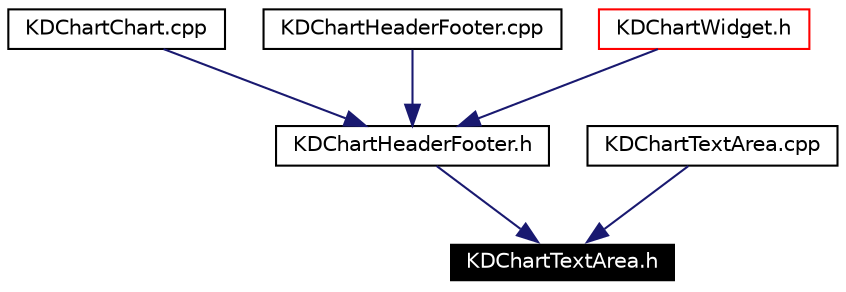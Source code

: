 digraph G
{
  edge [fontname="Helvetica",fontsize=10,labelfontname="Helvetica",labelfontsize=10];
  node [fontname="Helvetica",fontsize=10,shape=record];
  Node3005 [label="KDChartTextArea.h",height=0.2,width=0.4,color="white", fillcolor="black", style="filled" fontcolor="white"];
  Node3006 -> Node3005 [color="midnightblue",fontsize=10,style="solid",fontname="Helvetica"];
  Node3006 [label="KDChartHeaderFooter.h",height=0.2,width=0.4,color="black",URL="$_k_d_chart_header_footer_8h.html"];
  Node3007 -> Node3006 [color="midnightblue",fontsize=10,style="solid",fontname="Helvetica"];
  Node3007 [label="KDChartChart.cpp",height=0.2,width=0.4,color="black",URL="$_k_d_chart_chart_8cpp.html"];
  Node3008 -> Node3006 [color="midnightblue",fontsize=10,style="solid",fontname="Helvetica"];
  Node3008 [label="KDChartHeaderFooter.cpp",height=0.2,width=0.4,color="black",URL="$_k_d_chart_header_footer_8cpp.html"];
  Node3009 -> Node3006 [color="midnightblue",fontsize=10,style="solid",fontname="Helvetica"];
  Node3009 [label="KDChartWidget.h",height=0.2,width=0.4,color="red",URL="$_k_d_chart_widget_8h.html"];
  Node3011 -> Node3005 [color="midnightblue",fontsize=10,style="solid",fontname="Helvetica"];
  Node3011 [label="KDChartTextArea.cpp",height=0.2,width=0.4,color="black",URL="$_k_d_chart_text_area_8cpp.html"];
}
